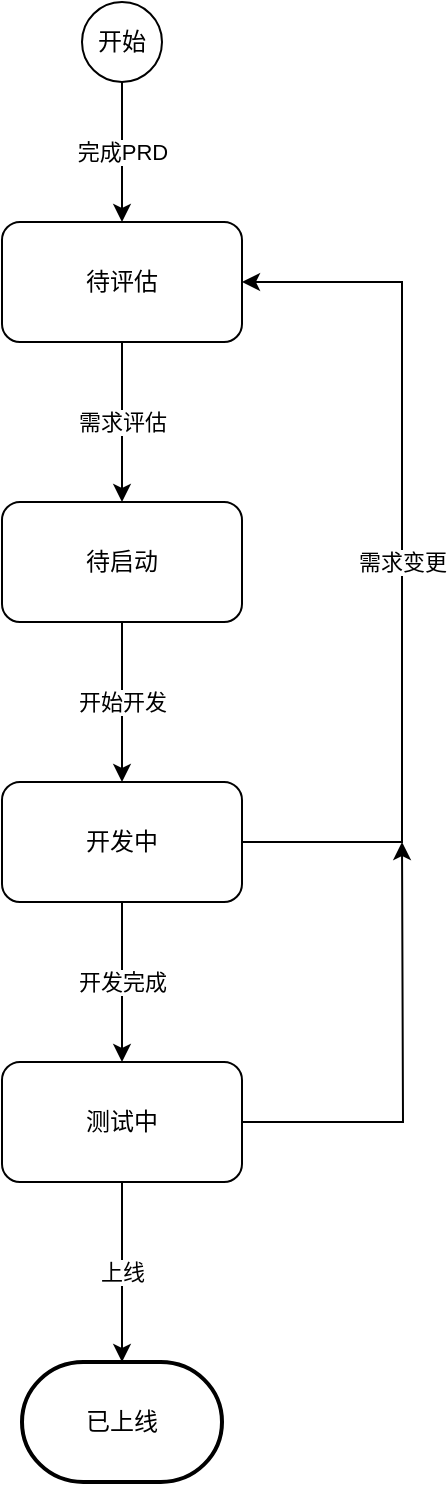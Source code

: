 <mxfile version="17.4.5" type="github">
  <diagram id="Kplhv233n_OKXCSzgVqn" name="Page-1">
    <mxGraphModel dx="672" dy="429" grid="1" gridSize="10" guides="1" tooltips="1" connect="1" arrows="1" fold="1" page="1" pageScale="1" pageWidth="827" pageHeight="1169" math="0" shadow="0">
      <root>
        <mxCell id="0" />
        <mxCell id="1" parent="0" />
        <mxCell id="Q3aqtfKfr0uPTEONbig2-4" value="完成PRD" style="edgeStyle=orthogonalEdgeStyle;rounded=0;orthogonalLoop=1;jettySize=auto;html=1;" edge="1" parent="1" source="Q3aqtfKfr0uPTEONbig2-2" target="Q3aqtfKfr0uPTEONbig2-3">
          <mxGeometry relative="1" as="geometry" />
        </mxCell>
        <mxCell id="Q3aqtfKfr0uPTEONbig2-2" value="开始" style="ellipse;whiteSpace=wrap;html=1;aspect=fixed;" vertex="1" parent="1">
          <mxGeometry x="260" y="20" width="40" height="40" as="geometry" />
        </mxCell>
        <mxCell id="Q3aqtfKfr0uPTEONbig2-6" value="需求评估" style="edgeStyle=orthogonalEdgeStyle;rounded=0;orthogonalLoop=1;jettySize=auto;html=1;" edge="1" parent="1" source="Q3aqtfKfr0uPTEONbig2-3" target="Q3aqtfKfr0uPTEONbig2-5">
          <mxGeometry relative="1" as="geometry" />
        </mxCell>
        <mxCell id="Q3aqtfKfr0uPTEONbig2-3" value="待评估" style="rounded=1;whiteSpace=wrap;html=1;" vertex="1" parent="1">
          <mxGeometry x="220" y="130" width="120" height="60" as="geometry" />
        </mxCell>
        <mxCell id="Q3aqtfKfr0uPTEONbig2-8" value="开始开发" style="edgeStyle=orthogonalEdgeStyle;rounded=0;orthogonalLoop=1;jettySize=auto;html=1;" edge="1" parent="1" source="Q3aqtfKfr0uPTEONbig2-5" target="Q3aqtfKfr0uPTEONbig2-7">
          <mxGeometry relative="1" as="geometry" />
        </mxCell>
        <mxCell id="Q3aqtfKfr0uPTEONbig2-5" value="待启动" style="whiteSpace=wrap;html=1;rounded=1;" vertex="1" parent="1">
          <mxGeometry x="220" y="270" width="120" height="60" as="geometry" />
        </mxCell>
        <mxCell id="Q3aqtfKfr0uPTEONbig2-10" value="开发完成" style="edgeStyle=orthogonalEdgeStyle;rounded=0;orthogonalLoop=1;jettySize=auto;html=1;" edge="1" parent="1" source="Q3aqtfKfr0uPTEONbig2-7" target="Q3aqtfKfr0uPTEONbig2-9">
          <mxGeometry relative="1" as="geometry" />
        </mxCell>
        <mxCell id="Q3aqtfKfr0uPTEONbig2-16" value="需求变更" style="edgeStyle=orthogonalEdgeStyle;rounded=0;orthogonalLoop=1;jettySize=auto;html=1;entryX=1;entryY=0.5;entryDx=0;entryDy=0;" edge="1" parent="1" source="Q3aqtfKfr0uPTEONbig2-7" target="Q3aqtfKfr0uPTEONbig2-3">
          <mxGeometry relative="1" as="geometry">
            <Array as="points">
              <mxPoint x="420" y="440" />
              <mxPoint x="420" y="160" />
            </Array>
          </mxGeometry>
        </mxCell>
        <mxCell id="Q3aqtfKfr0uPTEONbig2-7" value="开发中" style="whiteSpace=wrap;html=1;rounded=1;" vertex="1" parent="1">
          <mxGeometry x="220" y="410" width="120" height="60" as="geometry" />
        </mxCell>
        <mxCell id="Q3aqtfKfr0uPTEONbig2-12" value="上线" style="edgeStyle=orthogonalEdgeStyle;rounded=0;orthogonalLoop=1;jettySize=auto;html=1;entryX=0.5;entryY=0;entryDx=0;entryDy=0;entryPerimeter=0;" edge="1" parent="1" source="Q3aqtfKfr0uPTEONbig2-9" target="Q3aqtfKfr0uPTEONbig2-13">
          <mxGeometry relative="1" as="geometry">
            <mxPoint x="280" y="690" as="targetPoint" />
          </mxGeometry>
        </mxCell>
        <mxCell id="Q3aqtfKfr0uPTEONbig2-17" style="edgeStyle=orthogonalEdgeStyle;rounded=0;orthogonalLoop=1;jettySize=auto;html=1;" edge="1" parent="1" source="Q3aqtfKfr0uPTEONbig2-9">
          <mxGeometry relative="1" as="geometry">
            <mxPoint x="420" y="440" as="targetPoint" />
          </mxGeometry>
        </mxCell>
        <mxCell id="Q3aqtfKfr0uPTEONbig2-9" value="测试中" style="whiteSpace=wrap;html=1;rounded=1;" vertex="1" parent="1">
          <mxGeometry x="220" y="550" width="120" height="60" as="geometry" />
        </mxCell>
        <mxCell id="Q3aqtfKfr0uPTEONbig2-13" value="已上线" style="strokeWidth=2;html=1;shape=mxgraph.flowchart.terminator;whiteSpace=wrap;" vertex="1" parent="1">
          <mxGeometry x="230" y="700" width="100" height="60" as="geometry" />
        </mxCell>
      </root>
    </mxGraphModel>
  </diagram>
</mxfile>
